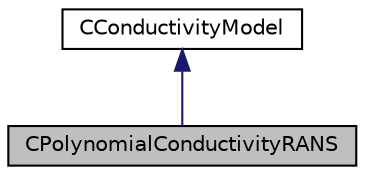 digraph "CPolynomialConductivityRANS"
{
  edge [fontname="Helvetica",fontsize="10",labelfontname="Helvetica",labelfontsize="10"];
  node [fontname="Helvetica",fontsize="10",shape=record];
  Node2 [label="CPolynomialConductivityRANS",height=0.2,width=0.4,color="black", fillcolor="grey75", style="filled", fontcolor="black"];
  Node3 -> Node2 [dir="back",color="midnightblue",fontsize="10",style="solid",fontname="Helvetica"];
  Node3 [label="CConductivityModel",height=0.2,width=0.4,color="black", fillcolor="white", style="filled",URL="$class_c_conductivity_model.html"];
}
